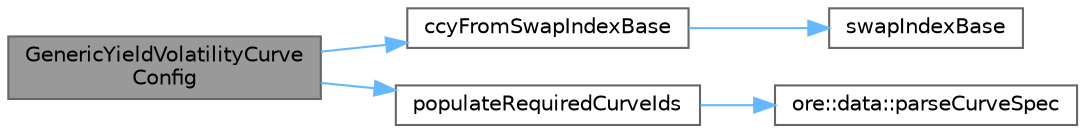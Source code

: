 digraph "GenericYieldVolatilityCurveConfig"
{
 // INTERACTIVE_SVG=YES
 // LATEX_PDF_SIZE
  bgcolor="transparent";
  edge [fontname=Helvetica,fontsize=10,labelfontname=Helvetica,labelfontsize=10];
  node [fontname=Helvetica,fontsize=10,shape=box,height=0.2,width=0.4];
  rankdir="LR";
  Node1 [label="GenericYieldVolatilityCurve\lConfig",height=0.2,width=0.4,color="gray40", fillcolor="grey60", style="filled", fontcolor="black",tooltip="Detailed contructor for proxy config."];
  Node1 -> Node2 [color="steelblue1",style="solid"];
  Node2 [label="ccyFromSwapIndexBase",height=0.2,width=0.4,color="grey40", fillcolor="white", style="filled",URL="$classore_1_1data_1_1_generic_yield_volatility_curve_config.html#a587cfb399663ec4919f58aea45bb31ae",tooltip=" "];
  Node2 -> Node3 [color="steelblue1",style="solid"];
  Node3 [label="swapIndexBase",height=0.2,width=0.4,color="grey40", fillcolor="white", style="filled",URL="$classore_1_1data_1_1_generic_yield_volatility_curve_config.html#a165cc98bbbf255128307ca356a470089",tooltip=" "];
  Node1 -> Node4 [color="steelblue1",style="solid"];
  Node4 [label="populateRequiredCurveIds",height=0.2,width=0.4,color="grey40", fillcolor="white", style="filled",URL="$classore_1_1data_1_1_generic_yield_volatility_curve_config.html#a09cdbe524aa89af7bba59a844397ebb9",tooltip=" "];
  Node4 -> Node5 [color="steelblue1",style="solid"];
  Node5 [label="ore::data::parseCurveSpec",height=0.2,width=0.4,color="grey40", fillcolor="white", style="filled",URL="$group__curves.html#ga7c53f293f4ad98e691c6a93b6be26e9a",tooltip="function to convert a string into a curve spec"];
}
